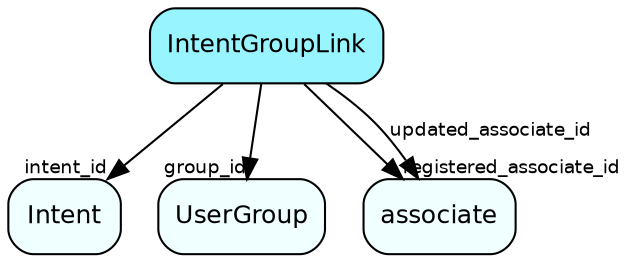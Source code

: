 digraph IntentGroupLink  {
node [shape = box style="rounded, filled" fontname = "Helvetica" fontsize = "12" ]
edge [fontname = "Helvetica" fontsize = "9"]

IntentGroupLink[fillcolor = "cadetblue1"]
Intent[fillcolor = "azure1"]
UserGroup[fillcolor = "azure1"]
associate[fillcolor = "azure1"]
IntentGroupLink -> Intent [headlabel = "intent_id"]
IntentGroupLink -> UserGroup [headlabel = "group_id"]
IntentGroupLink -> associate [headlabel = "registered_associate_id"]
IntentGroupLink -> associate [label = "updated_associate_id"]
}
